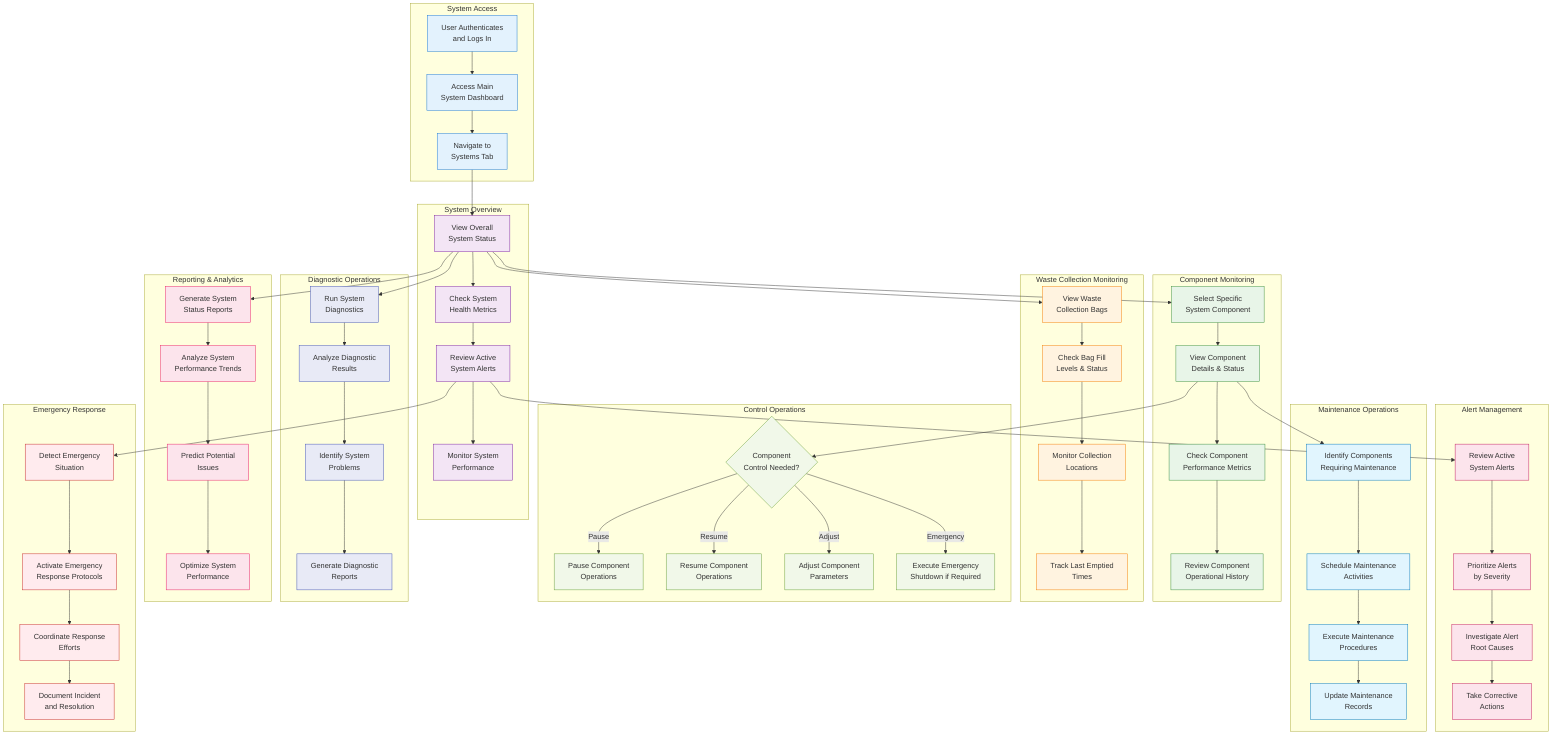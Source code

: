 flowchart TD
    subgraph "System Access"
        UserAuthentication[User Authenticates<br/>and Logs In]
        AccessDashboard[Access Main<br/>System Dashboard]
        NavigateSystems[Navigate to<br/>Systems Tab]
    end

    subgraph "System Overview"
        ViewSystemStatus[View Overall<br/>System Status]
        CheckHealthMetrics[Check System<br/>Health Metrics]
        ReviewAlerts[Review Active<br/>System Alerts]
        MonitorPerformance[Monitor System<br/>Performance]
    end

    subgraph "Component Monitoring"
        SelectComponent[Select Specific<br/>System Component]
        ViewComponentDetails[View Component<br/>Details & Status]
        CheckMetrics[Check Component<br/>Performance Metrics]
        ReviewHistory[Review Component<br/>Operational History]
    end

    subgraph "Waste Collection Monitoring"
        ViewCollectionBags[View Waste<br/>Collection Bags]
        CheckFillLevels[Check Bag Fill<br/>Levels & Status]
        MonitorLocations[Monitor Collection<br/>Locations]
        TrackEmptied[Track Last Emptied<br/>Times]
    end

    subgraph "Alert Management"
        ReviewActiveAlerts[Review Active<br/>System Alerts]
        PrioritizeAlerts[Prioritize Alerts<br/>by Severity]
        InvestigateIssues[Investigate Alert<br/>Root Causes]
        TakeCorrectiveAction[Take Corrective<br/>Actions]
    end

    subgraph "Maintenance Operations"
        IdentifyMaintenance[Identify Components<br/>Requiring Maintenance]
        ScheduleMaintenance[Schedule Maintenance<br/>Activities]
        ExecuteMaintenance[Execute Maintenance<br/>Procedures]
        UpdateRecords[Update Maintenance<br/>Records]
    end

    subgraph "Control Operations"
        ComponentControl{Component<br/>Control Needed?}
        PauseOperations[Pause Component<br/>Operations]
        ResumeOperations[Resume Component<br/>Operations]
        AdjustParameters[Adjust Component<br/>Parameters]
        EmergencyShutdown[Execute Emergency<br/>Shutdown if Required]
    end

    subgraph "Diagnostic Operations"
        RunDiagnostics[Run System<br/>Diagnostics]
        AnalyzeResults[Analyze Diagnostic<br/>Results]
        IdentifyProblems[Identify System<br/>Problems]
        GenerateReports[Generate Diagnostic<br/>Reports]
    end

    subgraph "Reporting & Analytics"
        GenerateStatusReports[Generate System<br/>Status Reports]
        AnalyzeTrends[Analyze System<br/>Performance Trends]
        PredictIssues[Predict Potential<br/>Issues]
        OptimizePerformance[Optimize System<br/>Performance]
    end

    subgraph "Emergency Response"
        DetectEmergency[Detect Emergency<br/>Situation]
        ActivateProtocols[Activate Emergency<br/>Response Protocols]
        CoordinateResponse[Coordinate Response<br/>Efforts]
        DocumentIncident[Document Incident<br/>and Resolution]
    end

    UserAuthentication --> AccessDashboard
    AccessDashboard --> NavigateSystems
    NavigateSystems --> ViewSystemStatus

    ViewSystemStatus --> CheckHealthMetrics
    CheckHealthMetrics --> ReviewAlerts
    ReviewAlerts --> MonitorPerformance

    ViewSystemStatus --> SelectComponent
    SelectComponent --> ViewComponentDetails
    ViewComponentDetails --> CheckMetrics
    CheckMetrics --> ReviewHistory

    ViewSystemStatus --> ViewCollectionBags
    ViewCollectionBags --> CheckFillLevels
    CheckFillLevels --> MonitorLocations
    MonitorLocations --> TrackEmptied

    ReviewAlerts --> ReviewActiveAlerts
    ReviewActiveAlerts --> PrioritizeAlerts
    PrioritizeAlerts --> InvestigateIssues
    InvestigateIssues --> TakeCorrectiveAction

    ViewComponentDetails --> IdentifyMaintenance
    IdentifyMaintenance --> ScheduleMaintenance
    ScheduleMaintenance --> ExecuteMaintenance
    ExecuteMaintenance --> UpdateRecords

    ViewComponentDetails --> ComponentControl
    ComponentControl -->|Pause| PauseOperations
    ComponentControl -->|Resume| ResumeOperations
    ComponentControl -->|Adjust| AdjustParameters
    ComponentControl -->|Emergency| EmergencyShutdown

    ViewSystemStatus --> RunDiagnostics
    RunDiagnostics --> AnalyzeResults
    AnalyzeResults --> IdentifyProblems
    IdentifyProblems --> GenerateReports

    ViewSystemStatus --> GenerateStatusReports
    GenerateStatusReports --> AnalyzeTrends
    AnalyzeTrends --> PredictIssues
    PredictIssues --> OptimizePerformance

    ReviewAlerts --> DetectEmergency
    DetectEmergency --> ActivateProtocols
    ActivateProtocols --> CoordinateResponse
    CoordinateResponse --> DocumentIncident

    classDef access fill:#e3f2fd,stroke:#1976d2
    classDef overview fill:#f3e5f5,stroke:#7b1fa2
    classDef component fill:#e8f5e8,stroke:#388e3c
    classDef collection fill:#fff3e0,stroke:#f57c00
    classDef alerts fill:#fce4ec,stroke:#c2185b
    classDef maintenance fill:#e1f5fe,stroke:#0277bd
    classDef control fill:#f1f8e9,stroke:#689f38
    classDef diagnostic fill:#e8eaf6,stroke:#3f51b5
    classDef reporting fill:#fce4ec,stroke:#e91e63
    classDef emergency fill:#ffebee,stroke:#c62828

    class UserAuthentication,AccessDashboard,NavigateSystems access
    class ViewSystemStatus,CheckHealthMetrics,ReviewAlerts,MonitorPerformance overview
    class SelectComponent,ViewComponentDetails,CheckMetrics,ReviewHistory component
    class ViewCollectionBags,CheckFillLevels,MonitorLocations,TrackEmptied collection
    class ReviewActiveAlerts,PrioritizeAlerts,InvestigateIssues,TakeCorrectiveAction alerts
    class IdentifyMaintenance,ScheduleMaintenance,ExecuteMaintenance,UpdateRecords maintenance
    class ComponentControl,PauseOperations,ResumeOperations,AdjustParameters,EmergencyShutdown control
    class RunDiagnostics,AnalyzeResults,IdentifyProblems,GenerateReports diagnostic
    class GenerateStatusReports,AnalyzeTrends,PredictIssues,OptimizePerformance reporting
    class DetectEmergency,ActivateProtocols,CoordinateResponse,DocumentIncident emergency